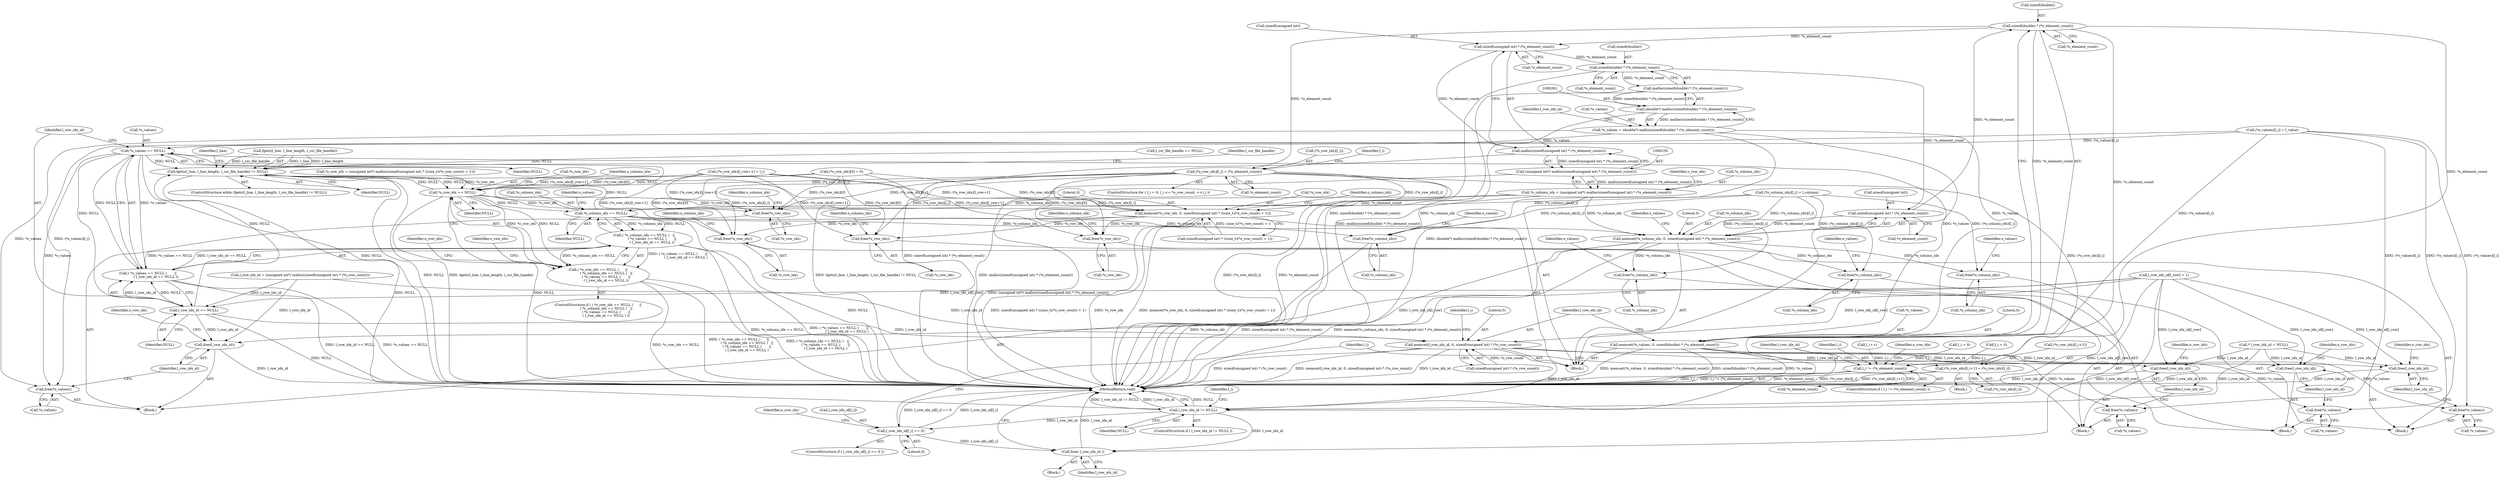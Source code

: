 digraph "0_libxsmm_151481489192e6d1997f8bde52c5c425ea41741d_2@API" {
"1000353" [label="(Call,sizeof(double) * (*o_element_count))"];
"1000344" [label="(Call,sizeof(unsigned int) * (*o_element_count))"];
"1000263" [label="(Call,sizeof(double) * (*o_element_count))"];
"1000237" [label="(Call,sizeof(unsigned int) * (*o_element_count))"];
"1000353" [label="(Call,sizeof(double) * (*o_element_count))"];
"1000236" [label="(Call,malloc(sizeof(unsigned int) * (*o_element_count)))"];
"1000234" [label="(Call,(unsigned int*) malloc(sizeof(unsigned int) * (*o_element_count)))"];
"1000231" [label="(Call,*o_column_idx = (unsigned int*) malloc(sizeof(unsigned int) * (*o_element_count)))"];
"1000285" [label="(Call,*o_column_idx == NULL)"];
"1000164" [label="(Call,fgets(l_line, l_line_length, l_csr_file_handle) != NULL)"];
"1000280" [label="(Call,*o_row_idx == NULL)"];
"1000279" [label="(Call,( *o_row_idx == NULL )      ||\n               ( *o_column_idx == NULL )   ||\n               ( *o_values == NULL )       ||\n               ( l_row_idx_id == NULL ))"];
"1000298" [label="(Call,free(*o_row_idx))"];
"1000327" [label="(Call,memset(*o_row_idx, 0, sizeof(unsigned int) * ((size_t)(*o_row_count) + 1)))"];
"1000177" [label="(Call,free(*o_row_idx))"];
"1000430" [label="(Call,free(*o_row_idx))"];
"1000498" [label="(Call,free(*o_row_idx))"];
"1000526" [label="(Call,l_row_idx_id != NULL)"];
"1000542" [label="(Call,l_row_idx_id[l_i] == 0)"];
"1000559" [label="(Call,free( l_row_idx_id ))"];
"1000284" [label="(Call,( *o_column_idx == NULL )   ||\n               ( *o_values == NULL )       ||\n               ( l_row_idx_id == NULL ))"];
"1000290" [label="(Call,*o_values == NULL)"];
"1000289" [label="(Call,( *o_values == NULL )       ||\n               ( l_row_idx_id == NULL ))"];
"1000294" [label="(Call,l_row_idx_id == NULL)"];
"1000307" [label="(Call,free(l_row_idx_id))"];
"1000358" [label="(Call,memset(l_row_idx_id, 0, sizeof(unsigned int) * (*o_row_count)))"];
"1000186" [label="(Call,free(l_row_idx_id))"];
"1000439" [label="(Call,free(l_row_idx_id))"];
"1000507" [label="(Call,free(l_row_idx_id))"];
"1000304" [label="(Call,free(*o_values))"];
"1000349" [label="(Call,memset(*o_values, 0, sizeof(double) * (*o_element_count)))"];
"1000183" [label="(Call,free(*o_values))"];
"1000436" [label="(Call,free(*o_values))"];
"1000504" [label="(Call,free(*o_values))"];
"1000301" [label="(Call,free(*o_column_idx))"];
"1000340" [label="(Call,memset(*o_column_idx, 0, sizeof(unsigned int) * (*o_element_count)))"];
"1000180" [label="(Call,free(*o_column_idx))"];
"1000433" [label="(Call,free(*o_column_idx))"];
"1000501" [label="(Call,free(*o_column_idx))"];
"1000262" [label="(Call,malloc(sizeof(double) * (*o_element_count)))"];
"1000260" [label="(Call,(double*) malloc(sizeof(double) * (*o_element_count)))"];
"1000257" [label="(Call,*o_values = (double*) malloc(sizeof(double) * (*o_element_count)))"];
"1000376" [label="(Call,(*o_row_idx)[l_i] = (*o_element_count))"];
"1000548" [label="(Call,(*o_row_idx)[l_i+1] = (*o_row_idx)[l_i])"];
"1000493" [label="(Call,l_i != (*o_element_count))"];
"1000561" [label="(MethodReturn,void)"];
"1000494" [label="(Identifier,l_i)"];
"1000482" [label="(Call,(*o_row_idx)[l_row+1] = l_i)"];
"1000308" [label="(Identifier,l_row_idx_id)"];
"1000477" [label="(Call,l_row_idx_id[l_row] = 1)"];
"1000340" [label="(Call,memset(*o_column_idx, 0, sizeof(unsigned int) * (*o_element_count)))"];
"1000469" [label="(Call,(*o_values)[l_i] = l_value)"];
"1000288" [label="(Identifier,NULL)"];
"1000547" [label="(Block,)"];
"1000298" [label="(Call,free(*o_row_idx))"];
"1000375" [label="(Identifier,l_i)"];
"1000295" [label="(Identifier,l_row_idx_id)"];
"1000286" [label="(Call,*o_column_idx)"];
"1000180" [label="(Call,free(*o_column_idx))"];
"1000475" [label="(Call,l_i++)"];
"1000551" [label="(Identifier,o_row_idx)"];
"1000526" [label="(Call,l_row_idx_id != NULL)"];
"1000506" [label="(Identifier,o_values)"];
"1000293" [label="(Identifier,NULL)"];
"1000230" [label="(Block,)"];
"1000500" [label="(Identifier,o_row_idx)"];
"1000528" [label="(Identifier,NULL)"];
"1000304" [label="(Call,free(*o_values))"];
"1000376" [label="(Call,(*o_row_idx)[l_i] = (*o_element_count))"];
"1000555" [label="(Call,(*o_row_idx)[l_i])"];
"1000495" [label="(Call,*o_element_count)"];
"1000176" [label="(Block,)"];
"1000187" [label="(Identifier,l_row_idx_id)"];
"1000345" [label="(Call,sizeof(unsigned int))"];
"1000383" [label="(Call,(*o_row_idx)[0] = 0)"];
"1000377" [label="(Call,(*o_row_idx)[l_i])"];
"1000505" [label="(Call,*o_values)"];
"1000492" [label="(ControlStructure,if ( l_i != (*o_element_count) ))"];
"1000352" [label="(Literal,0)"];
"1000532" [label="(Identifier,l_i)"];
"1000360" [label="(Literal,0)"];
"1000330" [label="(Literal,0)"];
"1000491" [label="(Identifier,l_csr_file_handle)"];
"1000436" [label="(Call,free(*o_values))"];
"1000290" [label="(Call,*o_values == NULL)"];
"1000285" [label="(Call,*o_column_idx == NULL)"];
"1000361" [label="(Call,sizeof(unsigned int) * (*o_row_count))"];
"1000433" [label="(Call,free(*o_column_idx))"];
"1000542" [label="(Call,l_row_idx_id[l_i] == 0)"];
"1000307" [label="(Call,free(l_row_idx_id))"];
"1000437" [label="(Call,*o_values)"];
"1000504" [label="(Call,free(*o_values))"];
"1000502" [label="(Call,*o_column_idx)"];
"1000182" [label="(Identifier,o_column_idx)"];
"1000359" [label="(Identifier,l_row_idx_id)"];
"1000302" [label="(Call,*o_column_idx)"];
"1000232" [label="(Call,*o_column_idx)"];
"1000435" [label="(Identifier,o_column_idx)"];
"1000498" [label="(Call,free(*o_row_idx))"];
"1000356" [label="(Call,*o_element_count)"];
"1000297" [label="(Block,)"];
"1000266" [label="(Call,*o_element_count)"];
"1000354" [label="(Call,sizeof(double))"];
"1000174" [label="(Identifier,l_line)"];
"1000236" [label="(Call,malloc(sizeof(unsigned int) * (*o_element_count)))"];
"1000311" [label="(Identifier,o_row_idx)"];
"1000178" [label="(Call,*o_row_idx)"];
"1000541" [label="(ControlStructure,if ( l_row_idx_id[l_i] == 0 ))"];
"1000434" [label="(Call,*o_column_idx)"];
"1000389" [label="(Call,l_i = 0)"];
"1000349" [label="(Call,memset(*o_values, 0, sizeof(double) * (*o_element_count)))"];
"1000366" [label="(ControlStructure,for ( l_i = 0; l_i <= *o_row_count; ++l_i ))"];
"1000493" [label="(Call,l_i != (*o_element_count))"];
"1000546" [label="(Literal,0)"];
"1000165" [label="(Call,fgets(l_line, l_line_length, l_csr_file_handle))"];
"1000238" [label="(Call,sizeof(unsigned int))"];
"1000231" [label="(Call,*o_column_idx = (unsigned int*) malloc(sizeof(unsigned int) * (*o_element_count)))"];
"1000344" [label="(Call,sizeof(unsigned int) * (*o_element_count))"];
"1000353" [label="(Call,sizeof(double) * (*o_element_count))"];
"1000499" [label="(Call,*o_row_idx)"];
"1000280" [label="(Call,*o_row_idx == NULL)"];
"1000234" [label="(Call,(unsigned int*) malloc(sizeof(unsigned int) * (*o_element_count)))"];
"1000329" [label="(Identifier,o_row_idx)"];
"1000351" [label="(Identifier,o_values)"];
"1000169" [label="(Identifier,NULL)"];
"1000164" [label="(Call,fgets(l_line, l_line_length, l_csr_file_handle) != NULL)"];
"1000430" [label="(Call,free(*o_row_idx))"];
"1000438" [label="(Identifier,o_values)"];
"1000292" [label="(Identifier,o_values)"];
"1000559" [label="(Call,free( l_row_idx_id ))"];
"1000497" [label="(Block,)"];
"1000268" [label="(Call,l_row_idx_id = (unsigned int*) malloc(sizeof(unsigned int) * (*o_row_count)))"];
"1000529" [label="(Block,)"];
"1000184" [label="(Call,*o_values)"];
"1000142" [label="(Call,* l_row_idx_id = NULL)"];
"1000463" [label="(Call,(*o_column_idx)[l_i] = l_column)"];
"1000439" [label="(Call,free(l_row_idx_id))"];
"1000507" [label="(Call,free(l_row_idx_id))"];
"1000443" [label="(Identifier,o_row_idx)"];
"1000279" [label="(Call,( *o_row_idx == NULL )      ||\n               ( *o_column_idx == NULL )   ||\n               ( *o_values == NULL )       ||\n               ( l_row_idx_id == NULL ))"];
"1000368" [label="(Identifier,l_i)"];
"1000244" [label="(Identifier,o_row_idx)"];
"1000299" [label="(Call,*o_row_idx)"];
"1000237" [label="(Call,sizeof(unsigned int) * (*o_element_count))"];
"1000264" [label="(Call,sizeof(double))"];
"1000240" [label="(Call,*o_element_count)"];
"1000511" [label="(Identifier,o_row_idx)"];
"1000328" [label="(Call,*o_row_idx)"];
"1000431" [label="(Call,*o_row_idx)"];
"1000300" [label="(Identifier,o_row_idx)"];
"1000190" [label="(Identifier,o_row_idx)"];
"1000186" [label="(Call,free(l_row_idx_id))"];
"1000342" [label="(Identifier,o_column_idx)"];
"1000548" [label="(Call,(*o_row_idx)[l_i+1] = (*o_row_idx)[l_i])"];
"1000257" [label="(Call,*o_values = (double*) malloc(sizeof(double) * (*o_element_count)))"];
"1000263" [label="(Call,sizeof(double) * (*o_element_count))"];
"1000294" [label="(Call,l_row_idx_id == NULL)"];
"1000183" [label="(Call,free(*o_values))"];
"1000501" [label="(Call,free(*o_column_idx))"];
"1000185" [label="(Identifier,o_values)"];
"1000177" [label="(Call,free(*o_row_idx))"];
"1000296" [label="(Identifier,NULL)"];
"1000155" [label="(Call,l_csr_file_handle == NULL)"];
"1000429" [label="(Block,)"];
"1000549" [label="(Call,(*o_row_idx)[l_i+1])"];
"1000146" [label="(Call,l_i = 0)"];
"1000305" [label="(Call,*o_values)"];
"1000327" [label="(Call,memset(*o_row_idx, 0, sizeof(unsigned int) * ((size_t)(*o_row_count) + 1)))"];
"1000503" [label="(Identifier,o_column_idx)"];
"1000343" [label="(Literal,0)"];
"1000283" [label="(Identifier,NULL)"];
"1000539" [label="(Identifier,l_i)"];
"1000291" [label="(Call,*o_values)"];
"1000163" [label="(ControlStructure,while (fgets(l_line, l_line_length, l_csr_file_handle) != NULL))"];
"1000303" [label="(Identifier,o_column_idx)"];
"1000242" [label="(Call,*o_row_idx = (unsigned int*) malloc(sizeof(unsigned int) * ((size_t)(*o_row_count) + 1)))"];
"1000347" [label="(Call,*o_element_count)"];
"1000278" [label="(ControlStructure,if ( ( *o_row_idx == NULL )      ||\n               ( *o_column_idx == NULL )   ||\n               ( *o_values == NULL )       ||\n               ( l_row_idx_id == NULL ) ))"];
"1000525" [label="(ControlStructure,if ( l_row_idx_id != NULL ))"];
"1000560" [label="(Identifier,l_row_idx_id)"];
"1000284" [label="(Call,( *o_column_idx == NULL )   ||\n               ( *o_values == NULL )       ||\n               ( l_row_idx_id == NULL ))"];
"1000440" [label="(Identifier,l_row_idx_id)"];
"1000258" [label="(Call,*o_values)"];
"1000527" [label="(Identifier,l_row_idx_id)"];
"1000260" [label="(Call,(double*) malloc(sizeof(double) * (*o_element_count)))"];
"1000262" [label="(Call,malloc(sizeof(double) * (*o_element_count)))"];
"1000301" [label="(Call,free(*o_column_idx))"];
"1000281" [label="(Call,*o_row_idx)"];
"1000306" [label="(Identifier,o_values)"];
"1000269" [label="(Identifier,l_row_idx_id)"];
"1000287" [label="(Identifier,o_column_idx)"];
"1000350" [label="(Call,*o_values)"];
"1000358" [label="(Call,memset(l_row_idx_id, 0, sizeof(unsigned int) * (*o_row_count)))"];
"1000289" [label="(Call,( *o_values == NULL )       ||\n               ( l_row_idx_id == NULL ))"];
"1000543" [label="(Call,l_row_idx_id[l_i])"];
"1000341" [label="(Call,*o_column_idx)"];
"1000181" [label="(Call,*o_column_idx)"];
"1000381" [label="(Call,*o_element_count)"];
"1000508" [label="(Identifier,l_row_idx_id)"];
"1000331" [label="(Call,sizeof(unsigned int) * ((size_t)(*o_row_count) + 1))"];
"1000353" -> "1000349"  [label="AST: "];
"1000353" -> "1000356"  [label="CFG: "];
"1000354" -> "1000353"  [label="AST: "];
"1000356" -> "1000353"  [label="AST: "];
"1000349" -> "1000353"  [label="CFG: "];
"1000353" -> "1000561"  [label="DDG: *o_element_count"];
"1000353" -> "1000237"  [label="DDG: *o_element_count"];
"1000353" -> "1000349"  [label="DDG: *o_element_count"];
"1000344" -> "1000353"  [label="DDG: *o_element_count"];
"1000353" -> "1000376"  [label="DDG: *o_element_count"];
"1000353" -> "1000493"  [label="DDG: *o_element_count"];
"1000344" -> "1000340"  [label="AST: "];
"1000344" -> "1000347"  [label="CFG: "];
"1000345" -> "1000344"  [label="AST: "];
"1000347" -> "1000344"  [label="AST: "];
"1000340" -> "1000344"  [label="CFG: "];
"1000344" -> "1000340"  [label="DDG: *o_element_count"];
"1000263" -> "1000344"  [label="DDG: *o_element_count"];
"1000263" -> "1000262"  [label="AST: "];
"1000263" -> "1000266"  [label="CFG: "];
"1000264" -> "1000263"  [label="AST: "];
"1000266" -> "1000263"  [label="AST: "];
"1000262" -> "1000263"  [label="CFG: "];
"1000263" -> "1000561"  [label="DDG: *o_element_count"];
"1000263" -> "1000262"  [label="DDG: *o_element_count"];
"1000237" -> "1000263"  [label="DDG: *o_element_count"];
"1000237" -> "1000236"  [label="AST: "];
"1000237" -> "1000240"  [label="CFG: "];
"1000238" -> "1000237"  [label="AST: "];
"1000240" -> "1000237"  [label="AST: "];
"1000236" -> "1000237"  [label="CFG: "];
"1000237" -> "1000236"  [label="DDG: *o_element_count"];
"1000236" -> "1000234"  [label="AST: "];
"1000234" -> "1000236"  [label="CFG: "];
"1000236" -> "1000561"  [label="DDG: sizeof(unsigned int) * (*o_element_count)"];
"1000236" -> "1000234"  [label="DDG: sizeof(unsigned int) * (*o_element_count)"];
"1000234" -> "1000231"  [label="AST: "];
"1000235" -> "1000234"  [label="AST: "];
"1000231" -> "1000234"  [label="CFG: "];
"1000234" -> "1000561"  [label="DDG: malloc(sizeof(unsigned int) * (*o_element_count))"];
"1000234" -> "1000231"  [label="DDG: malloc(sizeof(unsigned int) * (*o_element_count))"];
"1000231" -> "1000230"  [label="AST: "];
"1000232" -> "1000231"  [label="AST: "];
"1000244" -> "1000231"  [label="CFG: "];
"1000231" -> "1000561"  [label="DDG: (unsigned int*) malloc(sizeof(unsigned int) * (*o_element_count))"];
"1000231" -> "1000285"  [label="DDG: *o_column_idx"];
"1000231" -> "1000301"  [label="DDG: *o_column_idx"];
"1000231" -> "1000340"  [label="DDG: *o_column_idx"];
"1000285" -> "1000284"  [label="AST: "];
"1000285" -> "1000288"  [label="CFG: "];
"1000286" -> "1000285"  [label="AST: "];
"1000288" -> "1000285"  [label="AST: "];
"1000292" -> "1000285"  [label="CFG: "];
"1000284" -> "1000285"  [label="CFG: "];
"1000285" -> "1000561"  [label="DDG: NULL"];
"1000285" -> "1000164"  [label="DDG: NULL"];
"1000285" -> "1000284"  [label="DDG: *o_column_idx"];
"1000285" -> "1000284"  [label="DDG: NULL"];
"1000463" -> "1000285"  [label="DDG: (*o_column_idx)[l_i]"];
"1000280" -> "1000285"  [label="DDG: NULL"];
"1000285" -> "1000290"  [label="DDG: NULL"];
"1000285" -> "1000301"  [label="DDG: *o_column_idx"];
"1000285" -> "1000340"  [label="DDG: *o_column_idx"];
"1000164" -> "1000163"  [label="AST: "];
"1000164" -> "1000169"  [label="CFG: "];
"1000165" -> "1000164"  [label="AST: "];
"1000169" -> "1000164"  [label="AST: "];
"1000174" -> "1000164"  [label="CFG: "];
"1000491" -> "1000164"  [label="CFG: "];
"1000164" -> "1000561"  [label="DDG: fgets(l_line, l_line_length, l_csr_file_handle) != NULL"];
"1000164" -> "1000561"  [label="DDG: NULL"];
"1000164" -> "1000561"  [label="DDG: fgets(l_line, l_line_length, l_csr_file_handle)"];
"1000165" -> "1000164"  [label="DDG: l_line"];
"1000165" -> "1000164"  [label="DDG: l_line_length"];
"1000165" -> "1000164"  [label="DDG: l_csr_file_handle"];
"1000280" -> "1000164"  [label="DDG: NULL"];
"1000290" -> "1000164"  [label="DDG: NULL"];
"1000294" -> "1000164"  [label="DDG: NULL"];
"1000155" -> "1000164"  [label="DDG: NULL"];
"1000164" -> "1000280"  [label="DDG: NULL"];
"1000164" -> "1000526"  [label="DDG: NULL"];
"1000280" -> "1000279"  [label="AST: "];
"1000280" -> "1000283"  [label="CFG: "];
"1000281" -> "1000280"  [label="AST: "];
"1000283" -> "1000280"  [label="AST: "];
"1000287" -> "1000280"  [label="CFG: "];
"1000279" -> "1000280"  [label="CFG: "];
"1000280" -> "1000561"  [label="DDG: NULL"];
"1000280" -> "1000279"  [label="DDG: *o_row_idx"];
"1000280" -> "1000279"  [label="DDG: NULL"];
"1000376" -> "1000280"  [label="DDG: (*o_row_idx)[l_i]"];
"1000383" -> "1000280"  [label="DDG: (*o_row_idx)[0]"];
"1000482" -> "1000280"  [label="DDG: (*o_row_idx)[l_row+1]"];
"1000242" -> "1000280"  [label="DDG: *o_row_idx"];
"1000280" -> "1000298"  [label="DDG: *o_row_idx"];
"1000280" -> "1000327"  [label="DDG: *o_row_idx"];
"1000279" -> "1000278"  [label="AST: "];
"1000279" -> "1000284"  [label="CFG: "];
"1000284" -> "1000279"  [label="AST: "];
"1000300" -> "1000279"  [label="CFG: "];
"1000329" -> "1000279"  [label="CFG: "];
"1000279" -> "1000561"  [label="DDG: ( *o_column_idx == NULL )   ||\n               ( *o_values == NULL )       ||\n               ( l_row_idx_id == NULL )"];
"1000279" -> "1000561"  [label="DDG: *o_row_idx == NULL"];
"1000279" -> "1000561"  [label="DDG: ( *o_row_idx == NULL )      ||\n               ( *o_column_idx == NULL )   ||\n               ( *o_values == NULL )       ||\n               ( l_row_idx_id == NULL )"];
"1000284" -> "1000279"  [label="DDG: *o_column_idx == NULL"];
"1000284" -> "1000279"  [label="DDG: ( *o_values == NULL )       ||\n               ( l_row_idx_id == NULL )"];
"1000298" -> "1000297"  [label="AST: "];
"1000298" -> "1000299"  [label="CFG: "];
"1000299" -> "1000298"  [label="AST: "];
"1000303" -> "1000298"  [label="CFG: "];
"1000376" -> "1000298"  [label="DDG: (*o_row_idx)[l_i]"];
"1000383" -> "1000298"  [label="DDG: (*o_row_idx)[0]"];
"1000482" -> "1000298"  [label="DDG: (*o_row_idx)[l_row+1]"];
"1000327" -> "1000230"  [label="AST: "];
"1000327" -> "1000331"  [label="CFG: "];
"1000328" -> "1000327"  [label="AST: "];
"1000330" -> "1000327"  [label="AST: "];
"1000331" -> "1000327"  [label="AST: "];
"1000342" -> "1000327"  [label="CFG: "];
"1000327" -> "1000561"  [label="DDG: sizeof(unsigned int) * ((size_t)(*o_row_count) + 1)"];
"1000327" -> "1000561"  [label="DDG: *o_row_idx"];
"1000327" -> "1000561"  [label="DDG: memset(*o_row_idx, 0, sizeof(unsigned int) * ((size_t)(*o_row_count) + 1))"];
"1000327" -> "1000177"  [label="DDG: *o_row_idx"];
"1000376" -> "1000327"  [label="DDG: (*o_row_idx)[l_i]"];
"1000383" -> "1000327"  [label="DDG: (*o_row_idx)[0]"];
"1000482" -> "1000327"  [label="DDG: (*o_row_idx)[l_row+1]"];
"1000331" -> "1000327"  [label="DDG: (size_t)(*o_row_count) + 1"];
"1000327" -> "1000430"  [label="DDG: *o_row_idx"];
"1000327" -> "1000498"  [label="DDG: *o_row_idx"];
"1000177" -> "1000176"  [label="AST: "];
"1000177" -> "1000178"  [label="CFG: "];
"1000178" -> "1000177"  [label="AST: "];
"1000182" -> "1000177"  [label="CFG: "];
"1000376" -> "1000177"  [label="DDG: (*o_row_idx)[l_i]"];
"1000383" -> "1000177"  [label="DDG: (*o_row_idx)[0]"];
"1000482" -> "1000177"  [label="DDG: (*o_row_idx)[l_row+1]"];
"1000430" -> "1000429"  [label="AST: "];
"1000430" -> "1000431"  [label="CFG: "];
"1000431" -> "1000430"  [label="AST: "];
"1000435" -> "1000430"  [label="CFG: "];
"1000376" -> "1000430"  [label="DDG: (*o_row_idx)[l_i]"];
"1000383" -> "1000430"  [label="DDG: (*o_row_idx)[0]"];
"1000482" -> "1000430"  [label="DDG: (*o_row_idx)[l_row+1]"];
"1000498" -> "1000497"  [label="AST: "];
"1000498" -> "1000499"  [label="CFG: "];
"1000499" -> "1000498"  [label="AST: "];
"1000503" -> "1000498"  [label="CFG: "];
"1000376" -> "1000498"  [label="DDG: (*o_row_idx)[l_i]"];
"1000383" -> "1000498"  [label="DDG: (*o_row_idx)[0]"];
"1000482" -> "1000498"  [label="DDG: (*o_row_idx)[l_row+1]"];
"1000526" -> "1000525"  [label="AST: "];
"1000526" -> "1000528"  [label="CFG: "];
"1000527" -> "1000526"  [label="AST: "];
"1000528" -> "1000526"  [label="AST: "];
"1000532" -> "1000526"  [label="CFG: "];
"1000561" -> "1000526"  [label="CFG: "];
"1000526" -> "1000561"  [label="DDG: NULL"];
"1000526" -> "1000561"  [label="DDG: l_row_idx_id != NULL"];
"1000526" -> "1000561"  [label="DDG: l_row_idx_id"];
"1000142" -> "1000526"  [label="DDG: l_row_idx_id"];
"1000477" -> "1000526"  [label="DDG: l_row_idx_id[l_row]"];
"1000358" -> "1000526"  [label="DDG: l_row_idx_id"];
"1000526" -> "1000542"  [label="DDG: l_row_idx_id"];
"1000526" -> "1000559"  [label="DDG: l_row_idx_id"];
"1000542" -> "1000541"  [label="AST: "];
"1000542" -> "1000546"  [label="CFG: "];
"1000543" -> "1000542"  [label="AST: "];
"1000546" -> "1000542"  [label="AST: "];
"1000551" -> "1000542"  [label="CFG: "];
"1000539" -> "1000542"  [label="CFG: "];
"1000542" -> "1000561"  [label="DDG: l_row_idx_id[l_i] == 0"];
"1000542" -> "1000561"  [label="DDG: l_row_idx_id[l_i]"];
"1000542" -> "1000559"  [label="DDG: l_row_idx_id[l_i]"];
"1000559" -> "1000529"  [label="AST: "];
"1000559" -> "1000560"  [label="CFG: "];
"1000560" -> "1000559"  [label="AST: "];
"1000561" -> "1000559"  [label="CFG: "];
"1000559" -> "1000561"  [label="DDG: l_row_idx_id"];
"1000477" -> "1000559"  [label="DDG: l_row_idx_id[l_row]"];
"1000284" -> "1000289"  [label="CFG: "];
"1000289" -> "1000284"  [label="AST: "];
"1000284" -> "1000561"  [label="DDG: *o_column_idx == NULL"];
"1000284" -> "1000561"  [label="DDG: ( *o_values == NULL )       ||\n               ( l_row_idx_id == NULL )"];
"1000289" -> "1000284"  [label="DDG: *o_values == NULL"];
"1000289" -> "1000284"  [label="DDG: l_row_idx_id == NULL"];
"1000290" -> "1000289"  [label="AST: "];
"1000290" -> "1000293"  [label="CFG: "];
"1000291" -> "1000290"  [label="AST: "];
"1000293" -> "1000290"  [label="AST: "];
"1000295" -> "1000290"  [label="CFG: "];
"1000289" -> "1000290"  [label="CFG: "];
"1000290" -> "1000561"  [label="DDG: NULL"];
"1000290" -> "1000289"  [label="DDG: *o_values"];
"1000290" -> "1000289"  [label="DDG: NULL"];
"1000257" -> "1000290"  [label="DDG: *o_values"];
"1000469" -> "1000290"  [label="DDG: (*o_values)[l_i]"];
"1000290" -> "1000294"  [label="DDG: NULL"];
"1000290" -> "1000304"  [label="DDG: *o_values"];
"1000290" -> "1000349"  [label="DDG: *o_values"];
"1000289" -> "1000294"  [label="CFG: "];
"1000294" -> "1000289"  [label="AST: "];
"1000289" -> "1000561"  [label="DDG: l_row_idx_id == NULL"];
"1000289" -> "1000561"  [label="DDG: *o_values == NULL"];
"1000294" -> "1000289"  [label="DDG: l_row_idx_id"];
"1000294" -> "1000289"  [label="DDG: NULL"];
"1000294" -> "1000296"  [label="CFG: "];
"1000295" -> "1000294"  [label="AST: "];
"1000296" -> "1000294"  [label="AST: "];
"1000294" -> "1000561"  [label="DDG: NULL"];
"1000268" -> "1000294"  [label="DDG: l_row_idx_id"];
"1000477" -> "1000294"  [label="DDG: l_row_idx_id[l_row]"];
"1000294" -> "1000307"  [label="DDG: l_row_idx_id"];
"1000294" -> "1000358"  [label="DDG: l_row_idx_id"];
"1000307" -> "1000297"  [label="AST: "];
"1000307" -> "1000308"  [label="CFG: "];
"1000308" -> "1000307"  [label="AST: "];
"1000311" -> "1000307"  [label="CFG: "];
"1000307" -> "1000561"  [label="DDG: l_row_idx_id"];
"1000268" -> "1000307"  [label="DDG: l_row_idx_id"];
"1000477" -> "1000307"  [label="DDG: l_row_idx_id[l_row]"];
"1000358" -> "1000230"  [label="AST: "];
"1000358" -> "1000361"  [label="CFG: "];
"1000359" -> "1000358"  [label="AST: "];
"1000360" -> "1000358"  [label="AST: "];
"1000361" -> "1000358"  [label="AST: "];
"1000368" -> "1000358"  [label="CFG: "];
"1000358" -> "1000561"  [label="DDG: sizeof(unsigned int) * (*o_row_count)"];
"1000358" -> "1000561"  [label="DDG: memset(l_row_idx_id, 0, sizeof(unsigned int) * (*o_row_count))"];
"1000358" -> "1000561"  [label="DDG: l_row_idx_id"];
"1000358" -> "1000186"  [label="DDG: l_row_idx_id"];
"1000268" -> "1000358"  [label="DDG: l_row_idx_id"];
"1000477" -> "1000358"  [label="DDG: l_row_idx_id[l_row]"];
"1000361" -> "1000358"  [label="DDG: *o_row_count"];
"1000358" -> "1000439"  [label="DDG: l_row_idx_id"];
"1000358" -> "1000507"  [label="DDG: l_row_idx_id"];
"1000186" -> "1000176"  [label="AST: "];
"1000186" -> "1000187"  [label="CFG: "];
"1000187" -> "1000186"  [label="AST: "];
"1000190" -> "1000186"  [label="CFG: "];
"1000186" -> "1000561"  [label="DDG: l_row_idx_id"];
"1000142" -> "1000186"  [label="DDG: l_row_idx_id"];
"1000477" -> "1000186"  [label="DDG: l_row_idx_id[l_row]"];
"1000439" -> "1000429"  [label="AST: "];
"1000439" -> "1000440"  [label="CFG: "];
"1000440" -> "1000439"  [label="AST: "];
"1000443" -> "1000439"  [label="CFG: "];
"1000439" -> "1000561"  [label="DDG: l_row_idx_id"];
"1000142" -> "1000439"  [label="DDG: l_row_idx_id"];
"1000477" -> "1000439"  [label="DDG: l_row_idx_id[l_row]"];
"1000507" -> "1000497"  [label="AST: "];
"1000507" -> "1000508"  [label="CFG: "];
"1000508" -> "1000507"  [label="AST: "];
"1000511" -> "1000507"  [label="CFG: "];
"1000507" -> "1000561"  [label="DDG: l_row_idx_id"];
"1000142" -> "1000507"  [label="DDG: l_row_idx_id"];
"1000477" -> "1000507"  [label="DDG: l_row_idx_id[l_row]"];
"1000304" -> "1000297"  [label="AST: "];
"1000304" -> "1000305"  [label="CFG: "];
"1000305" -> "1000304"  [label="AST: "];
"1000308" -> "1000304"  [label="CFG: "];
"1000257" -> "1000304"  [label="DDG: *o_values"];
"1000469" -> "1000304"  [label="DDG: (*o_values)[l_i]"];
"1000349" -> "1000230"  [label="AST: "];
"1000350" -> "1000349"  [label="AST: "];
"1000352" -> "1000349"  [label="AST: "];
"1000359" -> "1000349"  [label="CFG: "];
"1000349" -> "1000561"  [label="DDG: memset(*o_values, 0, sizeof(double) * (*o_element_count))"];
"1000349" -> "1000561"  [label="DDG: sizeof(double) * (*o_element_count)"];
"1000349" -> "1000561"  [label="DDG: *o_values"];
"1000349" -> "1000183"  [label="DDG: *o_values"];
"1000257" -> "1000349"  [label="DDG: *o_values"];
"1000469" -> "1000349"  [label="DDG: (*o_values)[l_i]"];
"1000349" -> "1000436"  [label="DDG: *o_values"];
"1000349" -> "1000504"  [label="DDG: *o_values"];
"1000183" -> "1000176"  [label="AST: "];
"1000183" -> "1000184"  [label="CFG: "];
"1000184" -> "1000183"  [label="AST: "];
"1000187" -> "1000183"  [label="CFG: "];
"1000469" -> "1000183"  [label="DDG: (*o_values)[l_i]"];
"1000436" -> "1000429"  [label="AST: "];
"1000436" -> "1000437"  [label="CFG: "];
"1000437" -> "1000436"  [label="AST: "];
"1000440" -> "1000436"  [label="CFG: "];
"1000469" -> "1000436"  [label="DDG: (*o_values)[l_i]"];
"1000504" -> "1000497"  [label="AST: "];
"1000504" -> "1000505"  [label="CFG: "];
"1000505" -> "1000504"  [label="AST: "];
"1000508" -> "1000504"  [label="CFG: "];
"1000469" -> "1000504"  [label="DDG: (*o_values)[l_i]"];
"1000301" -> "1000297"  [label="AST: "];
"1000301" -> "1000302"  [label="CFG: "];
"1000302" -> "1000301"  [label="AST: "];
"1000306" -> "1000301"  [label="CFG: "];
"1000463" -> "1000301"  [label="DDG: (*o_column_idx)[l_i]"];
"1000340" -> "1000230"  [label="AST: "];
"1000341" -> "1000340"  [label="AST: "];
"1000343" -> "1000340"  [label="AST: "];
"1000351" -> "1000340"  [label="CFG: "];
"1000340" -> "1000561"  [label="DDG: sizeof(unsigned int) * (*o_element_count)"];
"1000340" -> "1000561"  [label="DDG: memset(*o_column_idx, 0, sizeof(unsigned int) * (*o_element_count))"];
"1000340" -> "1000561"  [label="DDG: *o_column_idx"];
"1000340" -> "1000180"  [label="DDG: *o_column_idx"];
"1000463" -> "1000340"  [label="DDG: (*o_column_idx)[l_i]"];
"1000340" -> "1000433"  [label="DDG: *o_column_idx"];
"1000340" -> "1000501"  [label="DDG: *o_column_idx"];
"1000180" -> "1000176"  [label="AST: "];
"1000180" -> "1000181"  [label="CFG: "];
"1000181" -> "1000180"  [label="AST: "];
"1000185" -> "1000180"  [label="CFG: "];
"1000463" -> "1000180"  [label="DDG: (*o_column_idx)[l_i]"];
"1000433" -> "1000429"  [label="AST: "];
"1000433" -> "1000434"  [label="CFG: "];
"1000434" -> "1000433"  [label="AST: "];
"1000438" -> "1000433"  [label="CFG: "];
"1000463" -> "1000433"  [label="DDG: (*o_column_idx)[l_i]"];
"1000501" -> "1000497"  [label="AST: "];
"1000501" -> "1000502"  [label="CFG: "];
"1000502" -> "1000501"  [label="AST: "];
"1000506" -> "1000501"  [label="CFG: "];
"1000463" -> "1000501"  [label="DDG: (*o_column_idx)[l_i]"];
"1000262" -> "1000260"  [label="AST: "];
"1000260" -> "1000262"  [label="CFG: "];
"1000262" -> "1000561"  [label="DDG: sizeof(double) * (*o_element_count)"];
"1000262" -> "1000260"  [label="DDG: sizeof(double) * (*o_element_count)"];
"1000260" -> "1000257"  [label="AST: "];
"1000261" -> "1000260"  [label="AST: "];
"1000257" -> "1000260"  [label="CFG: "];
"1000260" -> "1000561"  [label="DDG: malloc(sizeof(double) * (*o_element_count))"];
"1000260" -> "1000257"  [label="DDG: malloc(sizeof(double) * (*o_element_count))"];
"1000257" -> "1000230"  [label="AST: "];
"1000258" -> "1000257"  [label="AST: "];
"1000269" -> "1000257"  [label="CFG: "];
"1000257" -> "1000561"  [label="DDG: (double*) malloc(sizeof(double) * (*o_element_count))"];
"1000376" -> "1000366"  [label="AST: "];
"1000376" -> "1000381"  [label="CFG: "];
"1000377" -> "1000376"  [label="AST: "];
"1000381" -> "1000376"  [label="AST: "];
"1000375" -> "1000376"  [label="CFG: "];
"1000376" -> "1000561"  [label="DDG: (*o_row_idx)[l_i]"];
"1000376" -> "1000561"  [label="DDG: *o_element_count"];
"1000376" -> "1000548"  [label="DDG: (*o_row_idx)[l_i]"];
"1000548" -> "1000547"  [label="AST: "];
"1000548" -> "1000555"  [label="CFG: "];
"1000549" -> "1000548"  [label="AST: "];
"1000555" -> "1000548"  [label="AST: "];
"1000539" -> "1000548"  [label="CFG: "];
"1000548" -> "1000561"  [label="DDG: (*o_row_idx)[l_i]"];
"1000548" -> "1000561"  [label="DDG: (*o_row_idx)[l_i+1]"];
"1000493" -> "1000492"  [label="AST: "];
"1000493" -> "1000495"  [label="CFG: "];
"1000494" -> "1000493"  [label="AST: "];
"1000495" -> "1000493"  [label="AST: "];
"1000500" -> "1000493"  [label="CFG: "];
"1000527" -> "1000493"  [label="CFG: "];
"1000493" -> "1000561"  [label="DDG: l_i"];
"1000493" -> "1000561"  [label="DDG: l_i != (*o_element_count)"];
"1000493" -> "1000561"  [label="DDG: *o_element_count"];
"1000389" -> "1000493"  [label="DDG: l_i"];
"1000146" -> "1000493"  [label="DDG: l_i"];
"1000475" -> "1000493"  [label="DDG: l_i"];
}
